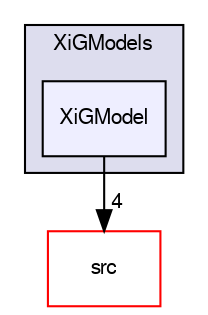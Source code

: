 digraph "applications/solvers/combustion/PDRFoam/XiModels/XiGModels/XiGModel" {
  bgcolor=transparent;
  compound=true
  node [ fontsize="10", fontname="FreeSans"];
  edge [ labelfontsize="10", labelfontname="FreeSans"];
  subgraph clusterdir_8466298f5f92a7096630ba54e6501d61 {
    graph [ bgcolor="#ddddee", pencolor="black", label="XiGModels" fontname="FreeSans", fontsize="10", URL="dir_8466298f5f92a7096630ba54e6501d61.html"]
  dir_30a376875544d288d5b7e930364c2096 [shape=box, label="XiGModel", style="filled", fillcolor="#eeeeff", pencolor="black", URL="dir_30a376875544d288d5b7e930364c2096.html"];
  }
  dir_68267d1309a1af8e8297ef4c3efbcdba [shape=box label="src" color="red" URL="dir_68267d1309a1af8e8297ef4c3efbcdba.html"];
  dir_30a376875544d288d5b7e930364c2096->dir_68267d1309a1af8e8297ef4c3efbcdba [headlabel="4", labeldistance=1.5 headhref="dir_000093_000568.html"];
}
